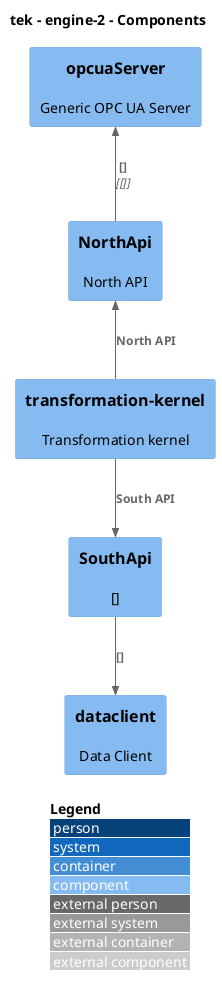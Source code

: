 @startuml
!include <C4/C4_Component>

' Structurizr.ComponentView: InProcessComponentView
title tek - engine-2 - Components

LAYOUT_WITH_LEGEND()

Component(tek__engine2__dataclient__27c59a, "dataclient", "", "Data Client")
Component(tek__engine2__NorthApi__29e8405, "NorthApi", "", "North API")
Component(tek__engine2__opcuaServer__165f26b, "opcuaServer", "", "Generic OPC UA Server")
Component(tek__engine2__SouthApi__392a42d, "SouthApi", "", "[]")
Component(tek__engine2__transformationkernel__19fd5c7, "transformation-kernel", "", "Transformation kernel")
Rel_Up(tek__engine2__NorthApi__29e8405, tek__engine2__opcuaServer__165f26b, "[]", "[]")
Rel(tek__engine2__SouthApi__392a42d, tek__engine2__dataclient__27c59a, "[]")
Rel_Up(tek__engine2__transformationkernel__19fd5c7, tek__engine2__NorthApi__29e8405, "North API")
Rel_Down(tek__engine2__transformationkernel__19fd5c7, tek__engine2__SouthApi__392a42d, "South API")
@enduml

